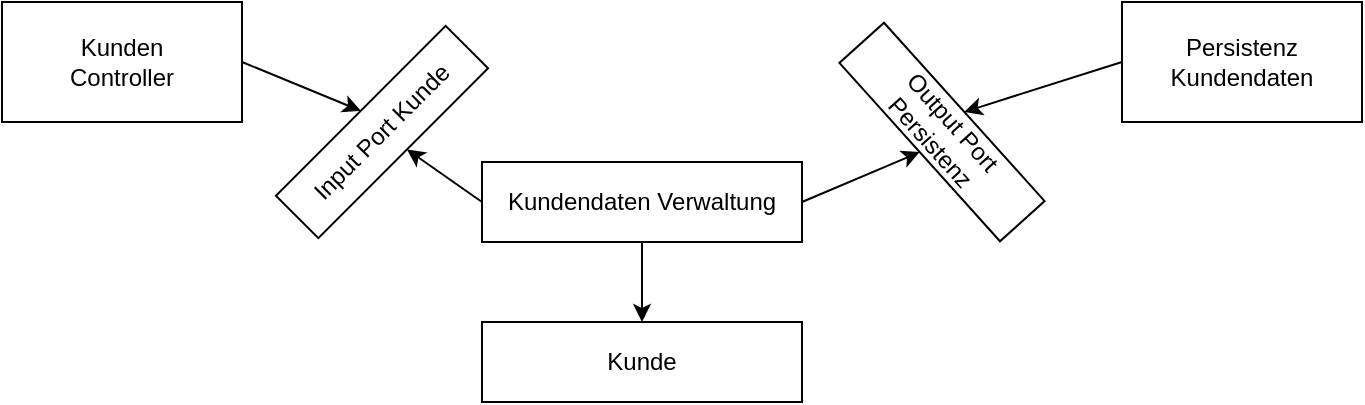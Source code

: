 <mxfile version="14.3.1" type="github">
  <diagram id="AM-ATfHUJHjZ6vd03uJr" name="Page-1">
    <mxGraphModel dx="2062" dy="763" grid="1" gridSize="10" guides="1" tooltips="1" connect="1" arrows="1" fold="1" page="1" pageScale="1" pageWidth="827" pageHeight="1169" math="0" shadow="0">
      <root>
        <mxCell id="0" />
        <mxCell id="1" parent="0" />
        <mxCell id="CFV8WFNX2Ne3uKHrz3DQ-2" value="&lt;div&gt;Kunden&lt;/div&gt;&lt;div&gt;Controller&lt;br&gt;&lt;/div&gt;" style="rounded=0;whiteSpace=wrap;html=1;" parent="1" vertex="1">
          <mxGeometry x="80" y="200" width="120" height="60" as="geometry" />
        </mxCell>
        <mxCell id="CFV8WFNX2Ne3uKHrz3DQ-3" value="Input Port Kunde" style="rounded=0;whiteSpace=wrap;html=1;rotation=-45;" parent="1" vertex="1">
          <mxGeometry x="210" y="250" width="120" height="30" as="geometry" />
        </mxCell>
        <mxCell id="CFV8WFNX2Ne3uKHrz3DQ-5" value="" style="endArrow=classic;html=1;exitX=1;exitY=0.5;exitDx=0;exitDy=0;entryX=0.5;entryY=0;entryDx=0;entryDy=0;" parent="1" source="CFV8WFNX2Ne3uKHrz3DQ-2" target="CFV8WFNX2Ne3uKHrz3DQ-3" edge="1">
          <mxGeometry width="50" height="50" relative="1" as="geometry">
            <mxPoint x="390" y="380" as="sourcePoint" />
            <mxPoint x="440" y="330" as="targetPoint" />
          </mxGeometry>
        </mxCell>
        <mxCell id="CFV8WFNX2Ne3uKHrz3DQ-16" style="edgeStyle=orthogonalEdgeStyle;rounded=0;orthogonalLoop=1;jettySize=auto;html=1;entryX=0.5;entryY=0;entryDx=0;entryDy=0;" parent="1" source="CFV8WFNX2Ne3uKHrz3DQ-6" target="CFV8WFNX2Ne3uKHrz3DQ-8" edge="1">
          <mxGeometry relative="1" as="geometry" />
        </mxCell>
        <mxCell id="CFV8WFNX2Ne3uKHrz3DQ-6" value="Kundendaten Verwaltung" style="rounded=0;whiteSpace=wrap;html=1;" parent="1" vertex="1">
          <mxGeometry x="320" y="280" width="160" height="40" as="geometry" />
        </mxCell>
        <mxCell id="CFV8WFNX2Ne3uKHrz3DQ-8" value="Kunde" style="rounded=0;whiteSpace=wrap;html=1;" parent="1" vertex="1">
          <mxGeometry x="320" y="360" width="160" height="40" as="geometry" />
        </mxCell>
        <mxCell id="CFV8WFNX2Ne3uKHrz3DQ-9" value="Output Port Persistenz" style="rounded=0;whiteSpace=wrap;html=1;rotation=48;" parent="1" vertex="1">
          <mxGeometry x="490" y="250" width="120" height="30" as="geometry" />
        </mxCell>
        <mxCell id="CFV8WFNX2Ne3uKHrz3DQ-10" value="&lt;div&gt;Persistenz&lt;/div&gt;&lt;div&gt;Kundendaten&lt;/div&gt;" style="rounded=0;whiteSpace=wrap;html=1;" parent="1" vertex="1">
          <mxGeometry x="640" y="200" width="120" height="60" as="geometry" />
        </mxCell>
        <mxCell id="CFV8WFNX2Ne3uKHrz3DQ-11" value="" style="endArrow=classic;html=1;entryX=0.5;entryY=0;entryDx=0;entryDy=0;exitX=0;exitY=0.5;exitDx=0;exitDy=0;" parent="1" source="CFV8WFNX2Ne3uKHrz3DQ-10" target="CFV8WFNX2Ne3uKHrz3DQ-9" edge="1">
          <mxGeometry width="50" height="50" relative="1" as="geometry">
            <mxPoint x="390" y="380" as="sourcePoint" />
            <mxPoint x="440" y="330" as="targetPoint" />
          </mxGeometry>
        </mxCell>
        <mxCell id="CFV8WFNX2Ne3uKHrz3DQ-13" value="" style="endArrow=classic;html=1;exitX=0;exitY=0.5;exitDx=0;exitDy=0;" parent="1" source="CFV8WFNX2Ne3uKHrz3DQ-6" target="CFV8WFNX2Ne3uKHrz3DQ-3" edge="1">
          <mxGeometry width="50" height="50" relative="1" as="geometry">
            <mxPoint x="390" y="380" as="sourcePoint" />
            <mxPoint x="440" y="330" as="targetPoint" />
          </mxGeometry>
        </mxCell>
        <mxCell id="CFV8WFNX2Ne3uKHrz3DQ-15" value="" style="endArrow=classic;html=1;entryX=0.5;entryY=1;entryDx=0;entryDy=0;exitX=1;exitY=0.5;exitDx=0;exitDy=0;" parent="1" source="CFV8WFNX2Ne3uKHrz3DQ-6" target="CFV8WFNX2Ne3uKHrz3DQ-9" edge="1">
          <mxGeometry width="50" height="50" relative="1" as="geometry">
            <mxPoint x="390" y="380" as="sourcePoint" />
            <mxPoint x="440" y="330" as="targetPoint" />
          </mxGeometry>
        </mxCell>
      </root>
    </mxGraphModel>
  </diagram>
</mxfile>
